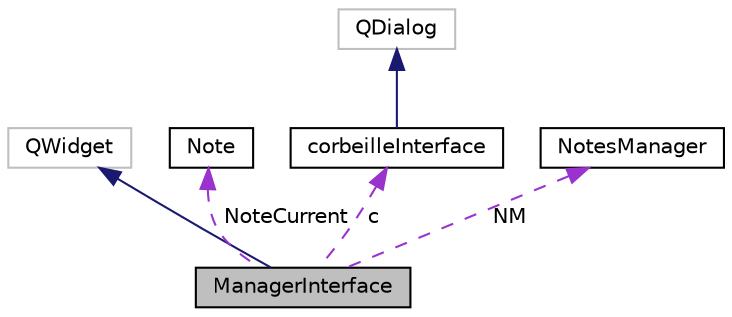 digraph "ManagerInterface"
{
  edge [fontname="Helvetica",fontsize="10",labelfontname="Helvetica",labelfontsize="10"];
  node [fontname="Helvetica",fontsize="10",shape=record];
  Node1 [label="ManagerInterface",height=0.2,width=0.4,color="black", fillcolor="grey75", style="filled", fontcolor="black"];
  Node2 -> Node1 [dir="back",color="midnightblue",fontsize="10",style="solid",fontname="Helvetica"];
  Node2 [label="QWidget",height=0.2,width=0.4,color="grey75", fillcolor="white", style="filled"];
  Node3 -> Node1 [dir="back",color="darkorchid3",fontsize="10",style="dashed",label=" NoteCurrent" ,fontname="Helvetica"];
  Node3 [label="Note",height=0.2,width=0.4,color="black", fillcolor="white", style="filled",URL="$classNote.html"];
  Node4 -> Node1 [dir="back",color="darkorchid3",fontsize="10",style="dashed",label=" c" ,fontname="Helvetica"];
  Node4 [label="corbeilleInterface",height=0.2,width=0.4,color="black", fillcolor="white", style="filled",URL="$classcorbeilleInterface.html"];
  Node5 -> Node4 [dir="back",color="midnightblue",fontsize="10",style="solid",fontname="Helvetica"];
  Node5 [label="QDialog",height=0.2,width=0.4,color="grey75", fillcolor="white", style="filled"];
  Node6 -> Node1 [dir="back",color="darkorchid3",fontsize="10",style="dashed",label=" NM" ,fontname="Helvetica"];
  Node6 [label="NotesManager",height=0.2,width=0.4,color="black", fillcolor="white", style="filled",URL="$classNotesManager.html"];
}
